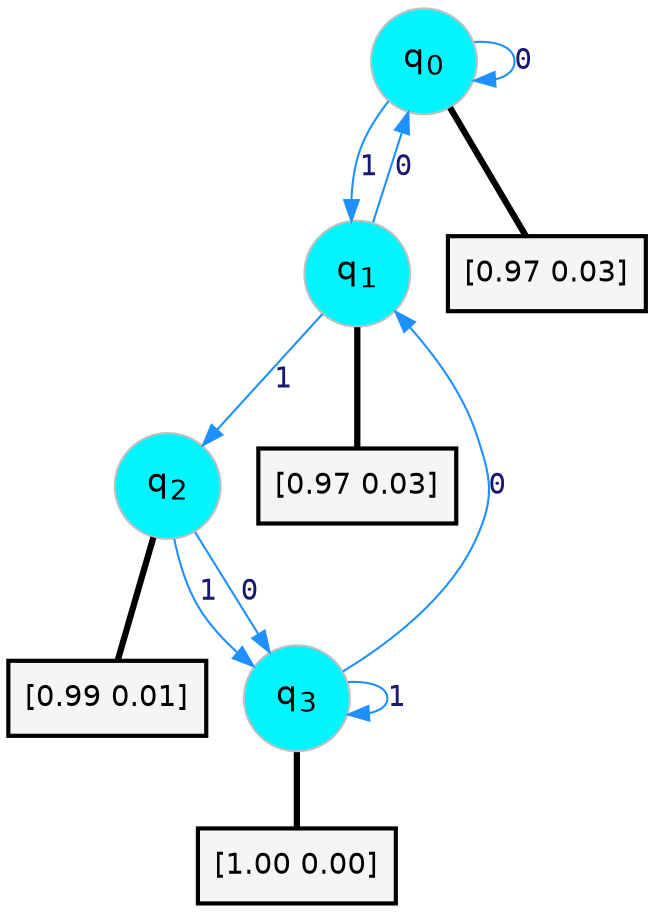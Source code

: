 digraph G {
graph [
bgcolor=transparent, dpi=300, rankdir=TD, size="40,25"];
node [
color=gray, fillcolor=turquoise1, fontcolor=black, fontname=Helvetica, fontsize=16, fontweight=bold, shape=circle, style=filled];
edge [
arrowsize=1, color=dodgerblue1, fontcolor=midnightblue, fontname=courier, fontweight=bold, penwidth=1, style=solid, weight=20];
0[label=<q<SUB>0</SUB>>];
1[label=<q<SUB>1</SUB>>];
2[label=<q<SUB>2</SUB>>];
3[label=<q<SUB>3</SUB>>];
4[label="[0.97 0.03]", shape=box,fontcolor=black, fontname=Helvetica, fontsize=14, penwidth=2, fillcolor=whitesmoke,color=black];
5[label="[0.97 0.03]", shape=box,fontcolor=black, fontname=Helvetica, fontsize=14, penwidth=2, fillcolor=whitesmoke,color=black];
6[label="[0.99 0.01]", shape=box,fontcolor=black, fontname=Helvetica, fontsize=14, penwidth=2, fillcolor=whitesmoke,color=black];
7[label="[1.00 0.00]", shape=box,fontcolor=black, fontname=Helvetica, fontsize=14, penwidth=2, fillcolor=whitesmoke,color=black];
0->0 [label=0];
0->1 [label=1];
0->4 [arrowhead=none, penwidth=3,color=black];
1->0 [label=0];
1->2 [label=1];
1->5 [arrowhead=none, penwidth=3,color=black];
2->3 [label=0];
2->3 [label=1];
2->6 [arrowhead=none, penwidth=3,color=black];
3->1 [label=0];
3->3 [label=1];
3->7 [arrowhead=none, penwidth=3,color=black];
}
